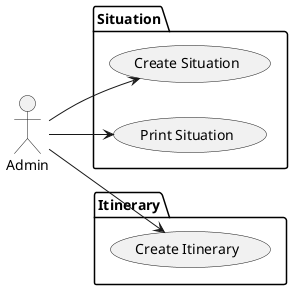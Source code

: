 @startuml
left to right direction
actor Admin
package Situation {
  Admin --> (Create Situation)
  Admin --> (Print Situation)
}

package Itinerary {
  Admin --> (Create Itinerary)
}
@enduml
